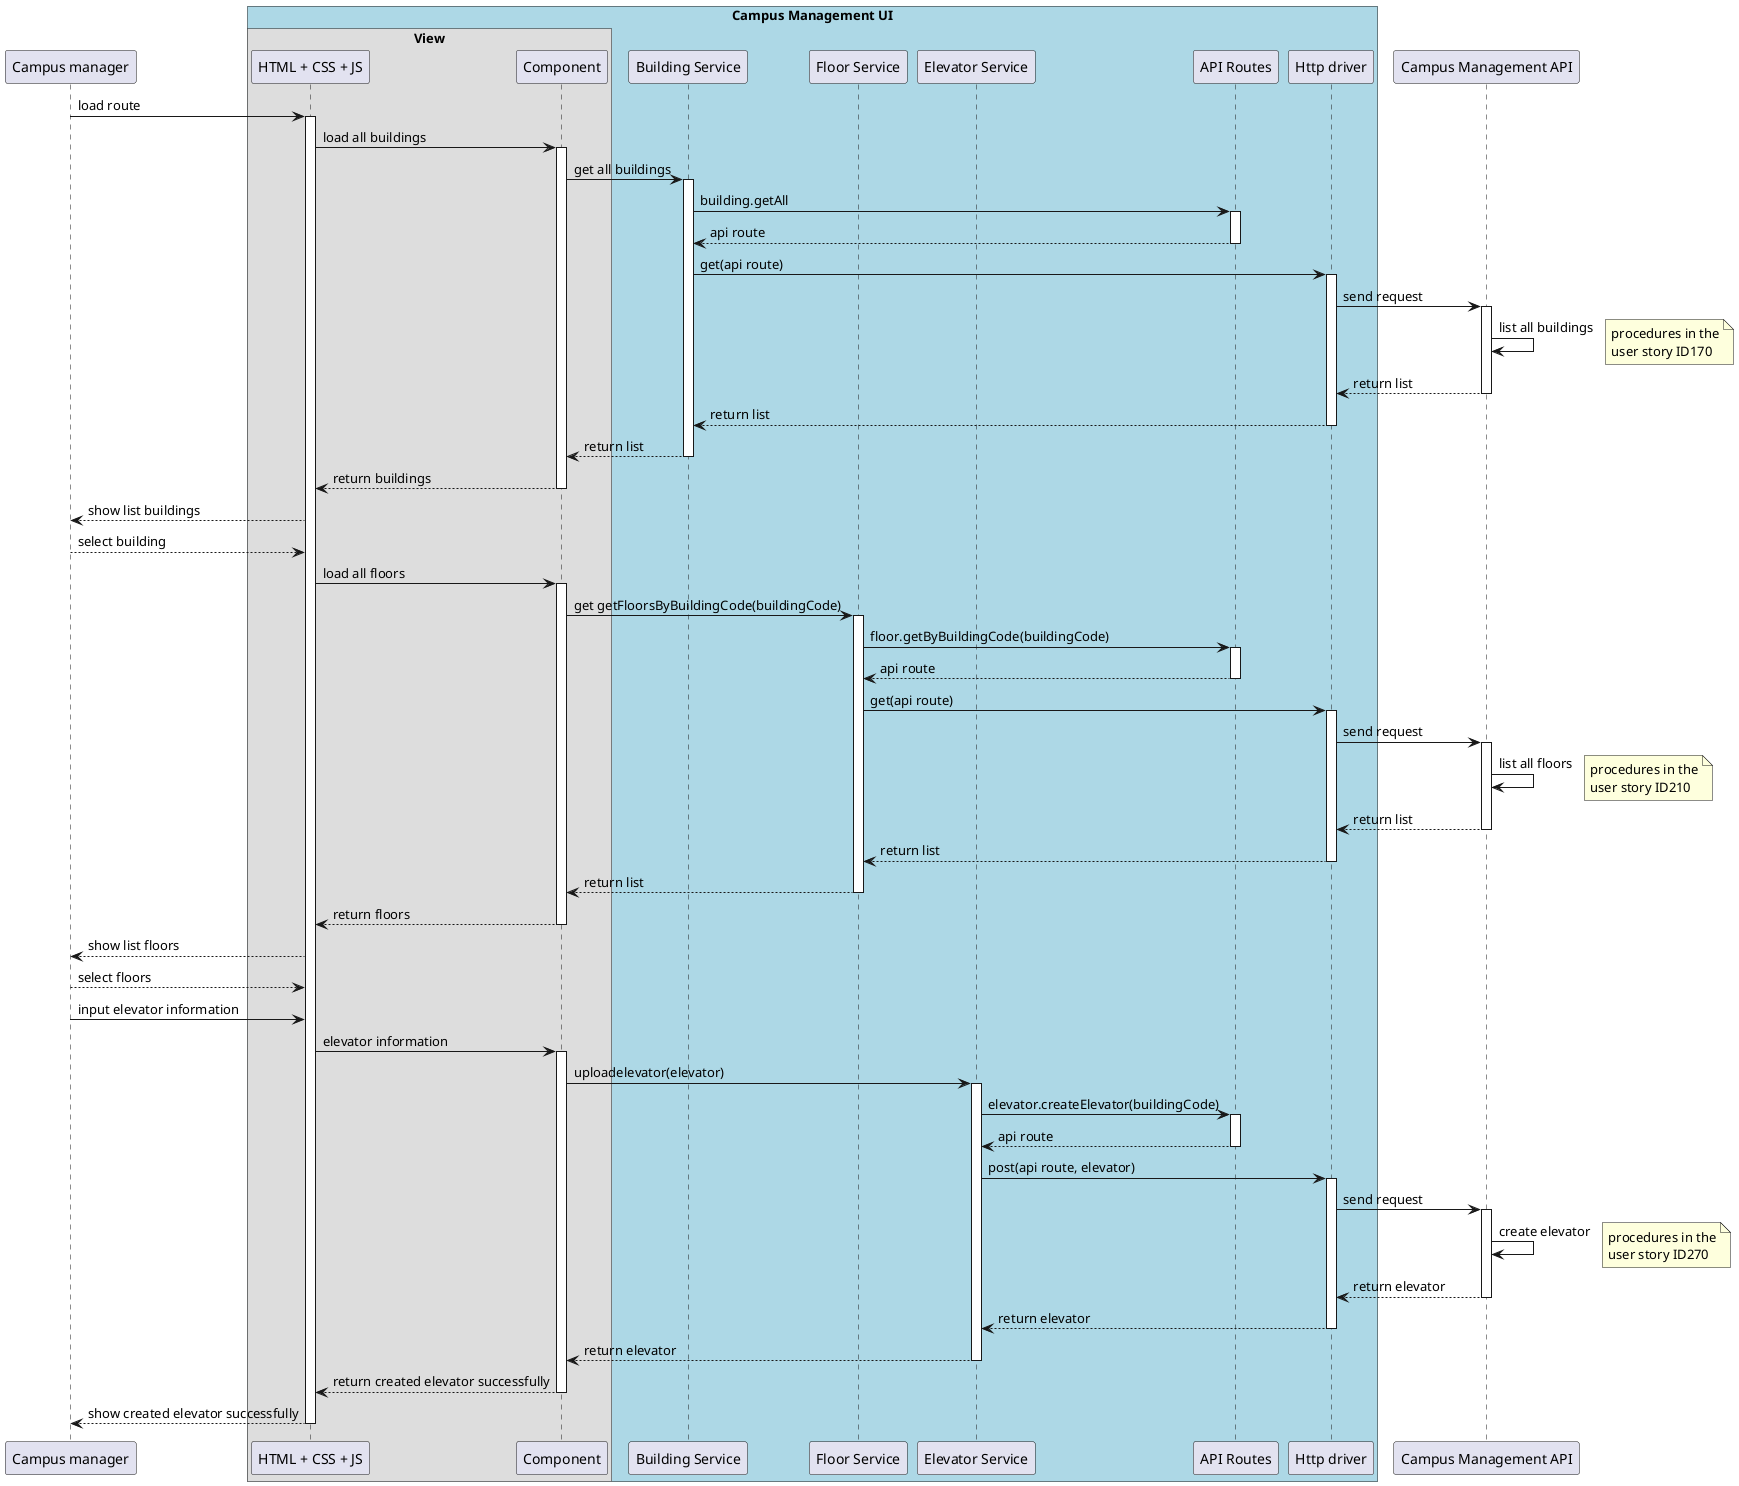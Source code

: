 @startuml SD Lv3

!pragma teoz true

participant "Campus manager" as Campus
box "Campus Management UI" #LightBlue

    box "View"
        participant "HTML + CSS + JS" as html
        participant "Component" as component
    end box
    participant "Building Service" as buildingService
    participant "Floor Service" as floorService
    participant "Elevator Service" as elevatorService
    participant "API Routes" as API_ROUTES
    participant "Http driver" as http

end box
participant "Campus Management API" as CampusAPI


Campus -> html : load route
activate html

    html -> component : load all buildings
    activate component

        component -> buildingService : get all buildings
        activate buildingService

            buildingService -> API_ROUTES : building.getAll
            activate API_ROUTES

            API_ROUTES --> buildingService : api route
            deactivate API_ROUTES

            buildingService -> http : get(api route)
            activate http

                http -> CampusAPI : send request
                activate CampusAPI

                    CampusAPI -> CampusAPI : list all buildings
                    note right : procedures in the\nuser story ID170
                    
                CampusAPI --> http : return list
                deactivate CampusAPI

            http --> buildingService : return list
            deactivate http

        buildingService --> component : return list
        deactivate buildingService

    component --> html : return buildings
    deactivate component

html --> Campus : show list buildings

Campus --> html : select building

    html -> component : load all floors
    activate component

        component -> floorService : get getFloorsByBuildingCode(buildingCode)
        activate floorService

            floorService -> API_ROUTES : floor.getByBuildingCode(buildingCode)
            activate API_ROUTES

            API_ROUTES --> floorService : api route
            deactivate API_ROUTES

            floorService -> http : get(api route)
            activate http

                http -> CampusAPI : send request
                activate CampusAPI

                    CampusAPI -> CampusAPI : list all floors
                    note right : procedures in the\nuser story ID210
                    
                CampusAPI --> http : return list
                deactivate CampusAPI

            http --> floorService : return list
            deactivate http

        floorService --> component : return list
        deactivate floorService
    
    component --> html : return floors
    deactivate component

html --> Campus : show list floors

Campus --> html : select floors

Campus -> html : input elevator information

    html -> component : elevator information
    activate component

        component -> elevatorService : uploadelevator(elevator)
        activate elevatorService

            elevatorService -> API_ROUTES : elevator.createElevator(buildingCode)
            activate API_ROUTES

            API_ROUTES --> elevatorService : api route
            deactivate API_ROUTES

            elevatorService -> http : post(api route, elevator)
            activate http

                http -> CampusAPI : send request
                activate CampusAPI

                    CampusAPI -> CampusAPI : create elevator
                    note right : procedures in the\nuser story ID270
                    
                CampusAPI --> http : return elevator
                deactivate CampusAPI

            http --> elevatorService : return elevator
            deactivate http

        elevatorService --> component : return elevator
        deactivate elevatorService

    component --> html : return created elevator successfully
    deactivate component

html --> Campus : show created elevator successfully
deactivate html


@enduml